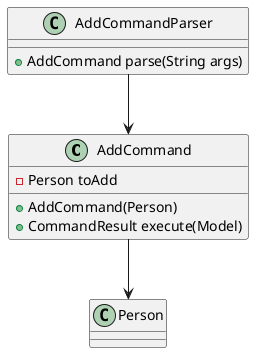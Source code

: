 @startuml
class AddCommand {
  - Person toAdd
  + AddCommand(Person)
  + CommandResult execute(Model)
}

class AddCommandParser {
  + AddCommand parse(String args)
}

class Person

AddCommand --> Person
AddCommandParser --> AddCommand
@enduml
